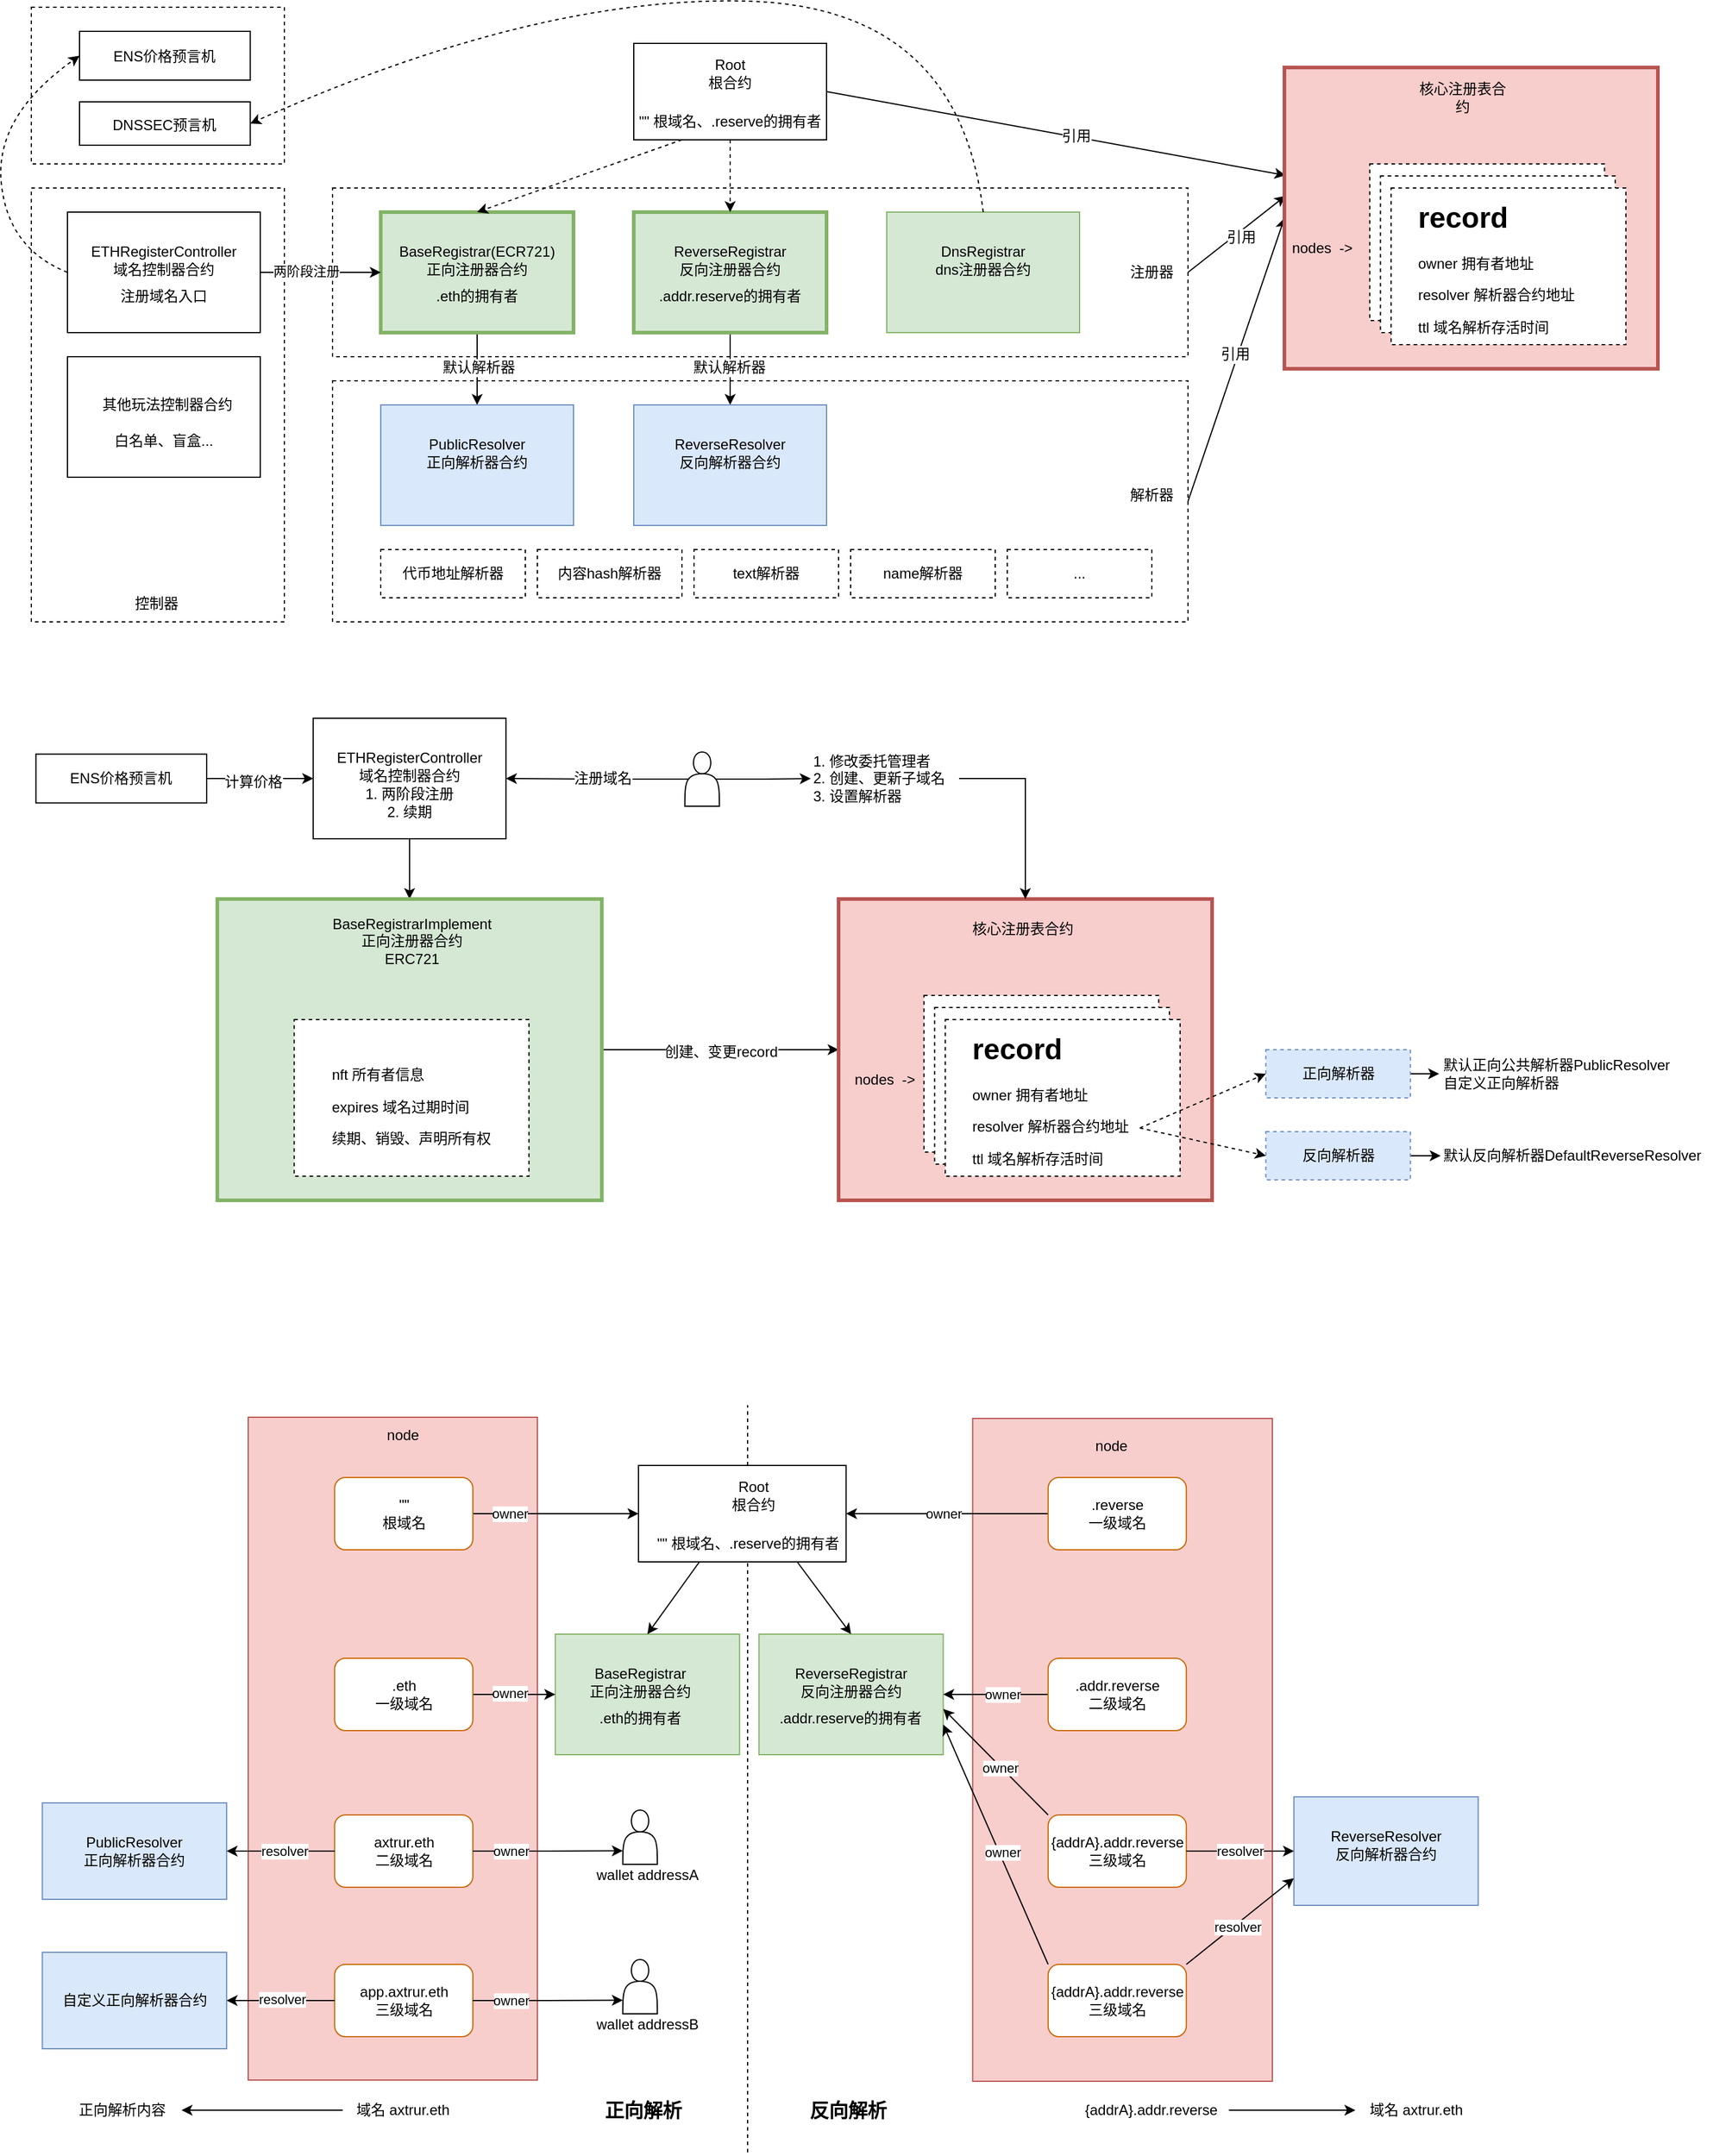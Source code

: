 <mxfile version="20.4.0" type="github">
  <diagram id="1bvWbza1refvOPD_YgpF" name="第 1 页">
    <mxGraphModel dx="2198" dy="882" grid="1" gridSize="10" guides="1" tooltips="1" connect="1" arrows="1" fold="1" page="1" pageScale="1" pageWidth="827" pageHeight="1169" math="0" shadow="0">
      <root>
        <mxCell id="0" />
        <mxCell id="1" parent="0" />
        <mxCell id="_4NOT_RZBkOekzJuwyJN-205" value="" style="rounded=0;whiteSpace=wrap;html=1;strokeWidth=1;fillColor=#f8cecc;strokeColor=#b85450;" vertex="1" parent="1">
          <mxGeometry x="681.27" y="1571" width="248.73" height="550" as="geometry" />
        </mxCell>
        <mxCell id="_4NOT_RZBkOekzJuwyJN-204" value="" style="rounded=0;whiteSpace=wrap;html=1;strokeWidth=1;fillColor=#f8cecc;strokeColor=#b85450;" vertex="1" parent="1">
          <mxGeometry x="80" y="1570" width="240" height="550" as="geometry" />
        </mxCell>
        <mxCell id="_4NOT_RZBkOekzJuwyJN-160" value="" style="endArrow=none;dashed=1;html=1;rounded=0;" edge="1" parent="1">
          <mxGeometry width="50" height="50" relative="1" as="geometry">
            <mxPoint x="494.48" y="2180" as="sourcePoint" />
            <mxPoint x="494.48" y="1560" as="targetPoint" />
          </mxGeometry>
        </mxCell>
        <mxCell id="_4NOT_RZBkOekzJuwyJN-61" value="" style="rounded=0;whiteSpace=wrap;html=1;dashed=1;" vertex="1" parent="1">
          <mxGeometry x="-100" y="550" width="210" height="360" as="geometry" />
        </mxCell>
        <mxCell id="_4NOT_RZBkOekzJuwyJN-59" value="" style="rounded=0;whiteSpace=wrap;html=1;dashed=1;" vertex="1" parent="1">
          <mxGeometry x="150" y="710" width="710" height="200" as="geometry" />
        </mxCell>
        <mxCell id="_4NOT_RZBkOekzJuwyJN-58" value="" style="rounded=0;whiteSpace=wrap;html=1;dashed=1;" vertex="1" parent="1">
          <mxGeometry x="150" y="550" width="710" height="140" as="geometry" />
        </mxCell>
        <mxCell id="_4NOT_RZBkOekzJuwyJN-4" value="代币地址解析器" style="rounded=0;whiteSpace=wrap;html=1;dashed=1;" vertex="1" parent="1">
          <mxGeometry x="190" y="850" width="120" height="40" as="geometry" />
        </mxCell>
        <mxCell id="_4NOT_RZBkOekzJuwyJN-17" value="" style="rounded=0;whiteSpace=wrap;html=1;" vertex="1" parent="1">
          <mxGeometry x="400.01" y="430" width="160" height="80" as="geometry" />
        </mxCell>
        <mxCell id="_4NOT_RZBkOekzJuwyJN-19" value="Root&lt;br&gt;根合约" style="text;html=1;strokeColor=none;fillColor=none;align=center;verticalAlign=middle;whiteSpace=wrap;rounded=0;" vertex="1" parent="1">
          <mxGeometry x="426.26" y="440" width="107.5" height="30" as="geometry" />
        </mxCell>
        <mxCell id="_4NOT_RZBkOekzJuwyJN-66" style="edgeStyle=orthogonalEdgeStyle;rounded=0;orthogonalLoop=1;jettySize=auto;html=1;exitX=0.5;exitY=1;exitDx=0;exitDy=0;entryX=0.5;entryY=0;entryDx=0;entryDy=0;" edge="1" parent="1" source="_4NOT_RZBkOekzJuwyJN-20" target="_4NOT_RZBkOekzJuwyJN-30">
          <mxGeometry relative="1" as="geometry" />
        </mxCell>
        <mxCell id="_4NOT_RZBkOekzJuwyJN-213" value="默认解析器" style="edgeLabel;html=1;align=center;verticalAlign=middle;resizable=0;points=[];fontSize=12;" vertex="1" connectable="0" parent="_4NOT_RZBkOekzJuwyJN-66">
          <mxGeometry x="-0.104" y="1" relative="1" as="geometry">
            <mxPoint y="2" as="offset" />
          </mxGeometry>
        </mxCell>
        <mxCell id="_4NOT_RZBkOekzJuwyJN-20" value="" style="rounded=0;whiteSpace=wrap;html=1;strokeWidth=3;fillColor=#d5e8d4;strokeColor=#82b366;" vertex="1" parent="1">
          <mxGeometry x="190" y="570" width="160" height="100" as="geometry" />
        </mxCell>
        <mxCell id="_4NOT_RZBkOekzJuwyJN-21" value="BaseRegistrar(ECR721)&lt;br&gt;正向注册器合约" style="text;html=1;strokeColor=none;fillColor=none;align=center;verticalAlign=middle;whiteSpace=wrap;rounded=0;" vertex="1" parent="1">
          <mxGeometry x="216.25" y="595" width="107.5" height="30" as="geometry" />
        </mxCell>
        <mxCell id="_4NOT_RZBkOekzJuwyJN-22" value=".eth的拥有者" style="text;html=1;strokeColor=none;fillColor=none;align=center;verticalAlign=middle;whiteSpace=wrap;rounded=0;" vertex="1" parent="1">
          <mxGeometry x="216.25" y="625" width="107.5" height="30" as="geometry" />
        </mxCell>
        <mxCell id="_4NOT_RZBkOekzJuwyJN-67" style="edgeStyle=orthogonalEdgeStyle;rounded=0;orthogonalLoop=1;jettySize=auto;html=1;exitX=0.5;exitY=1;exitDx=0;exitDy=0;" edge="1" parent="1" source="_4NOT_RZBkOekzJuwyJN-23" target="_4NOT_RZBkOekzJuwyJN-33">
          <mxGeometry relative="1" as="geometry" />
        </mxCell>
        <mxCell id="_4NOT_RZBkOekzJuwyJN-214" value="默认解析器" style="edgeLabel;html=1;align=center;verticalAlign=middle;resizable=0;points=[];fontSize=12;" vertex="1" connectable="0" parent="_4NOT_RZBkOekzJuwyJN-67">
          <mxGeometry x="-0.178" y="-1" relative="1" as="geometry">
            <mxPoint y="4" as="offset" />
          </mxGeometry>
        </mxCell>
        <mxCell id="_4NOT_RZBkOekzJuwyJN-23" value="" style="rounded=0;whiteSpace=wrap;html=1;strokeWidth=3;fillColor=#d5e8d4;strokeColor=#82b366;" vertex="1" parent="1">
          <mxGeometry x="400" y="570" width="160" height="100" as="geometry" />
        </mxCell>
        <mxCell id="_4NOT_RZBkOekzJuwyJN-24" value="ReverseRegistrar&lt;br&gt;反向注册器合约" style="text;html=1;strokeColor=none;fillColor=none;align=center;verticalAlign=middle;whiteSpace=wrap;rounded=0;" vertex="1" parent="1">
          <mxGeometry x="426.25" y="595" width="107.5" height="30" as="geometry" />
        </mxCell>
        <mxCell id="_4NOT_RZBkOekzJuwyJN-25" value=".addr.reserve的拥有者" style="text;html=1;strokeColor=none;fillColor=none;align=center;verticalAlign=middle;whiteSpace=wrap;rounded=0;" vertex="1" parent="1">
          <mxGeometry x="413.13" y="625" width="133.75" height="30" as="geometry" />
        </mxCell>
        <mxCell id="_4NOT_RZBkOekzJuwyJN-64" style="edgeStyle=orthogonalEdgeStyle;rounded=0;orthogonalLoop=1;jettySize=auto;html=1;exitX=0.5;exitY=1;exitDx=0;exitDy=0;dashed=1;" edge="1" parent="1" source="_4NOT_RZBkOekzJuwyJN-26" target="_4NOT_RZBkOekzJuwyJN-23">
          <mxGeometry relative="1" as="geometry" />
        </mxCell>
        <mxCell id="_4NOT_RZBkOekzJuwyJN-26" value="&quot;&quot; 根域名、.reserve的拥有者" style="text;html=1;strokeColor=none;fillColor=none;align=center;verticalAlign=middle;whiteSpace=wrap;rounded=0;" vertex="1" parent="1">
          <mxGeometry x="400.01" y="480" width="160" height="30" as="geometry" />
        </mxCell>
        <mxCell id="_4NOT_RZBkOekzJuwyJN-27" value="" style="rounded=0;whiteSpace=wrap;html=1;fillColor=#d5e8d4;strokeColor=#82b366;" vertex="1" parent="1">
          <mxGeometry x="610" y="570" width="160" height="100" as="geometry" />
        </mxCell>
        <mxCell id="_4NOT_RZBkOekzJuwyJN-28" value="DnsRegistrar&lt;br&gt;dns注册器合约" style="text;html=1;strokeColor=none;fillColor=none;align=center;verticalAlign=middle;whiteSpace=wrap;rounded=0;" vertex="1" parent="1">
          <mxGeometry x="636.25" y="595" width="107.5" height="30" as="geometry" />
        </mxCell>
        <mxCell id="_4NOT_RZBkOekzJuwyJN-30" value="" style="rounded=0;whiteSpace=wrap;html=1;fillColor=#dae8fc;strokeColor=#6c8ebf;" vertex="1" parent="1">
          <mxGeometry x="190" y="730" width="160" height="100" as="geometry" />
        </mxCell>
        <mxCell id="_4NOT_RZBkOekzJuwyJN-31" value="PublicResolver&lt;br&gt;正向解析器合约" style="text;html=1;strokeColor=none;fillColor=none;align=center;verticalAlign=middle;whiteSpace=wrap;rounded=0;" vertex="1" parent="1">
          <mxGeometry x="216.25" y="755" width="107.5" height="30" as="geometry" />
        </mxCell>
        <mxCell id="_4NOT_RZBkOekzJuwyJN-33" value="" style="rounded=0;whiteSpace=wrap;html=1;fillColor=#dae8fc;strokeColor=#6c8ebf;" vertex="1" parent="1">
          <mxGeometry x="400" y="730" width="160" height="100" as="geometry" />
        </mxCell>
        <mxCell id="_4NOT_RZBkOekzJuwyJN-34" value="ReverseResolver&lt;br&gt;反向解析器合约" style="text;html=1;strokeColor=none;fillColor=none;align=center;verticalAlign=middle;whiteSpace=wrap;rounded=0;" vertex="1" parent="1">
          <mxGeometry x="426.25" y="755" width="107.5" height="30" as="geometry" />
        </mxCell>
        <mxCell id="_4NOT_RZBkOekzJuwyJN-36" value="内容hash解析器" style="rounded=0;whiteSpace=wrap;html=1;dashed=1;" vertex="1" parent="1">
          <mxGeometry x="320" y="850" width="120" height="40" as="geometry" />
        </mxCell>
        <mxCell id="_4NOT_RZBkOekzJuwyJN-37" value="text解析器" style="rounded=0;whiteSpace=wrap;html=1;dashed=1;" vertex="1" parent="1">
          <mxGeometry x="450" y="850" width="120" height="40" as="geometry" />
        </mxCell>
        <mxCell id="_4NOT_RZBkOekzJuwyJN-38" value="name解析器" style="rounded=0;whiteSpace=wrap;html=1;dashed=1;" vertex="1" parent="1">
          <mxGeometry x="580" y="850" width="120" height="40" as="geometry" />
        </mxCell>
        <mxCell id="_4NOT_RZBkOekzJuwyJN-39" value="..." style="rounded=0;whiteSpace=wrap;html=1;dashed=1;" vertex="1" parent="1">
          <mxGeometry x="710" y="850" width="120" height="40" as="geometry" />
        </mxCell>
        <mxCell id="_4NOT_RZBkOekzJuwyJN-130" style="edgeStyle=orthogonalEdgeStyle;rounded=0;orthogonalLoop=1;jettySize=auto;html=1;exitX=1;exitY=0.5;exitDx=0;exitDy=0;" edge="1" parent="1" source="_4NOT_RZBkOekzJuwyJN-52" target="_4NOT_RZBkOekzJuwyJN-20">
          <mxGeometry relative="1" as="geometry" />
        </mxCell>
        <mxCell id="_4NOT_RZBkOekzJuwyJN-131" value="两阶段注册" style="edgeLabel;html=1;align=center;verticalAlign=middle;resizable=0;points=[];" vertex="1" connectable="0" parent="_4NOT_RZBkOekzJuwyJN-130">
          <mxGeometry x="-0.239" y="1" relative="1" as="geometry">
            <mxPoint as="offset" />
          </mxGeometry>
        </mxCell>
        <mxCell id="_4NOT_RZBkOekzJuwyJN-52" value="" style="rounded=0;whiteSpace=wrap;html=1;" vertex="1" parent="1">
          <mxGeometry x="-70" y="570" width="160" height="100" as="geometry" />
        </mxCell>
        <mxCell id="_4NOT_RZBkOekzJuwyJN-53" value="ETHRegisterController&lt;br&gt;域名控制器合约" style="text;html=1;strokeColor=none;fillColor=none;align=center;verticalAlign=middle;whiteSpace=wrap;rounded=0;" vertex="1" parent="1">
          <mxGeometry x="-43.75" y="595" width="107.5" height="30" as="geometry" />
        </mxCell>
        <mxCell id="_4NOT_RZBkOekzJuwyJN-54" value="注册域名入口" style="text;html=1;strokeColor=none;fillColor=none;align=center;verticalAlign=middle;whiteSpace=wrap;rounded=0;" vertex="1" parent="1">
          <mxGeometry x="-43.75" y="625" width="107.5" height="30" as="geometry" />
        </mxCell>
        <mxCell id="_4NOT_RZBkOekzJuwyJN-55" value="" style="rounded=0;whiteSpace=wrap;html=1;" vertex="1" parent="1">
          <mxGeometry x="-70" y="690" width="160" height="100" as="geometry" />
        </mxCell>
        <mxCell id="_4NOT_RZBkOekzJuwyJN-56" value="其他玩法控制器合约" style="text;html=1;strokeColor=none;fillColor=none;align=center;verticalAlign=middle;whiteSpace=wrap;rounded=0;" vertex="1" parent="1">
          <mxGeometry x="-43.75" y="715" width="113.75" height="30" as="geometry" />
        </mxCell>
        <mxCell id="_4NOT_RZBkOekzJuwyJN-57" value="白名单、盲盒..." style="text;html=1;strokeColor=none;fillColor=none;align=center;verticalAlign=middle;whiteSpace=wrap;rounded=0;" vertex="1" parent="1">
          <mxGeometry x="-43.75" y="745" width="107.5" height="30" as="geometry" />
        </mxCell>
        <mxCell id="_4NOT_RZBkOekzJuwyJN-63" value="" style="endArrow=classic;html=1;rounded=0;exitX=0.25;exitY=1;exitDx=0;exitDy=0;entryX=0.5;entryY=0;entryDx=0;entryDy=0;dashed=1;" edge="1" parent="1" source="_4NOT_RZBkOekzJuwyJN-26" target="_4NOT_RZBkOekzJuwyJN-20">
          <mxGeometry width="50" height="50" relative="1" as="geometry">
            <mxPoint x="170" y="460" as="sourcePoint" />
            <mxPoint x="220" y="410" as="targetPoint" />
          </mxGeometry>
        </mxCell>
        <mxCell id="_4NOT_RZBkOekzJuwyJN-69" value="" style="endArrow=classic;html=1;rounded=0;exitX=1;exitY=0.5;exitDx=0;exitDy=0;entryX=0.003;entryY=0.426;entryDx=0;entryDy=0;entryPerimeter=0;" edge="1" parent="1" source="_4NOT_RZBkOekzJuwyJN-58" target="_4NOT_RZBkOekzJuwyJN-3">
          <mxGeometry width="50" height="50" relative="1" as="geometry">
            <mxPoint x="760" y="470" as="sourcePoint" />
            <mxPoint x="810" y="420" as="targetPoint" />
          </mxGeometry>
        </mxCell>
        <mxCell id="_4NOT_RZBkOekzJuwyJN-211" value="引用" style="edgeLabel;html=1;align=center;verticalAlign=middle;resizable=0;points=[];fontSize=12;" vertex="1" connectable="0" parent="_4NOT_RZBkOekzJuwyJN-69">
          <mxGeometry x="0.034" y="-4" relative="1" as="geometry">
            <mxPoint as="offset" />
          </mxGeometry>
        </mxCell>
        <mxCell id="_4NOT_RZBkOekzJuwyJN-71" value="" style="endArrow=classic;html=1;rounded=0;exitX=1;exitY=0.5;exitDx=0;exitDy=0;entryX=0;entryY=0.5;entryDx=0;entryDy=0;" edge="1" parent="1" source="_4NOT_RZBkOekzJuwyJN-59" target="_4NOT_RZBkOekzJuwyJN-3">
          <mxGeometry width="50" height="50" relative="1" as="geometry">
            <mxPoint x="870" y="630" as="sourcePoint" />
            <mxPoint x="950" y="585" as="targetPoint" />
          </mxGeometry>
        </mxCell>
        <mxCell id="_4NOT_RZBkOekzJuwyJN-212" value="引用" style="edgeLabel;html=1;align=center;verticalAlign=middle;resizable=0;points=[];fontSize=12;" vertex="1" connectable="0" parent="_4NOT_RZBkOekzJuwyJN-71">
          <mxGeometry x="0.031" y="3" relative="1" as="geometry">
            <mxPoint as="offset" />
          </mxGeometry>
        </mxCell>
        <mxCell id="_4NOT_RZBkOekzJuwyJN-72" value="" style="endArrow=classic;html=1;rounded=0;exitX=1;exitY=0.5;exitDx=0;exitDy=0;entryX=0.003;entryY=0.358;entryDx=0;entryDy=0;entryPerimeter=0;" edge="1" parent="1" source="_4NOT_RZBkOekzJuwyJN-17" target="_4NOT_RZBkOekzJuwyJN-3">
          <mxGeometry width="50" height="50" relative="1" as="geometry">
            <mxPoint x="880" y="640" as="sourcePoint" />
            <mxPoint x="960" y="595" as="targetPoint" />
          </mxGeometry>
        </mxCell>
        <mxCell id="_4NOT_RZBkOekzJuwyJN-210" value="引用" style="edgeLabel;html=1;align=center;verticalAlign=middle;resizable=0;points=[];fontSize=12;" vertex="1" connectable="0" parent="_4NOT_RZBkOekzJuwyJN-72">
          <mxGeometry x="0.083" y="1" relative="1" as="geometry">
            <mxPoint as="offset" />
          </mxGeometry>
        </mxCell>
        <mxCell id="_4NOT_RZBkOekzJuwyJN-3" value="" style="rounded=0;whiteSpace=wrap;html=1;strokeWidth=3;fillColor=#f8cecc;strokeColor=#b85450;" vertex="1" parent="1">
          <mxGeometry x="940" y="450" width="310" height="250" as="geometry" />
        </mxCell>
        <mxCell id="_4NOT_RZBkOekzJuwyJN-12" value="" style="rounded=0;whiteSpace=wrap;html=1;dashed=1;" vertex="1" parent="1">
          <mxGeometry x="1010.857" y="530" width="194.857" height="130" as="geometry" />
        </mxCell>
        <mxCell id="_4NOT_RZBkOekzJuwyJN-14" value="" style="rounded=0;whiteSpace=wrap;html=1;dashed=1;" vertex="1" parent="1">
          <mxGeometry x="1019.714" y="540" width="194.857" height="130" as="geometry" />
        </mxCell>
        <mxCell id="_4NOT_RZBkOekzJuwyJN-15" value="" style="rounded=0;whiteSpace=wrap;html=1;dashed=1;" vertex="1" parent="1">
          <mxGeometry x="1028.571" y="550" width="194.857" height="130" as="geometry" />
        </mxCell>
        <mxCell id="_4NOT_RZBkOekzJuwyJN-13" value="&lt;h1&gt;record&lt;/h1&gt;&lt;p&gt;owner 拥有者地址&lt;/p&gt;&lt;p&gt;resolver 解析器合约地址&lt;/p&gt;&lt;p&gt;ttl 域名解析存活时间&lt;/p&gt;" style="text;html=1;strokeColor=none;fillColor=none;spacing=5;spacingTop=-20;whiteSpace=wrap;overflow=hidden;rounded=0;" vertex="1" parent="1">
          <mxGeometry x="1046.286" y="555" width="168.286" height="120" as="geometry" />
        </mxCell>
        <mxCell id="_4NOT_RZBkOekzJuwyJN-16" value="核心注册表合约" style="text;html=1;strokeColor=none;fillColor=none;align=center;verticalAlign=middle;whiteSpace=wrap;rounded=0;" vertex="1" parent="1">
          <mxGeometry x="1046.286" y="460" width="84.143" height="30" as="geometry" />
        </mxCell>
        <mxCell id="_4NOT_RZBkOekzJuwyJN-40" value="" style="rounded=0;whiteSpace=wrap;html=1;dashed=1;" vertex="1" parent="1">
          <mxGeometry x="-100" y="400" width="210" height="130" as="geometry" />
        </mxCell>
        <mxCell id="_4NOT_RZBkOekzJuwyJN-41" value="" style="rounded=0;whiteSpace=wrap;html=1;" vertex="1" parent="1">
          <mxGeometry x="-59.999" y="420" width="141.714" height="40.5" as="geometry" />
        </mxCell>
        <mxCell id="_4NOT_RZBkOekzJuwyJN-42" value="ENS价格预言机" style="text;html=1;strokeColor=none;fillColor=none;align=center;verticalAlign=middle;whiteSpace=wrap;rounded=0;" vertex="1" parent="1">
          <mxGeometry x="-36.749" y="427.2" width="95.214" height="27" as="geometry" />
        </mxCell>
        <mxCell id="_4NOT_RZBkOekzJuwyJN-43" value="" style="rounded=0;whiteSpace=wrap;html=1;" vertex="1" parent="1">
          <mxGeometry x="-59.999" y="478.5" width="141.714" height="36" as="geometry" />
        </mxCell>
        <mxCell id="_4NOT_RZBkOekzJuwyJN-44" value="DNSSEC预言机" style="text;html=1;strokeColor=none;fillColor=none;align=center;verticalAlign=middle;whiteSpace=wrap;rounded=0;" vertex="1" parent="1">
          <mxGeometry x="-36.749" y="484.8" width="95.214" height="27" as="geometry" />
        </mxCell>
        <mxCell id="_4NOT_RZBkOekzJuwyJN-136" value="注册器" style="text;html=1;strokeColor=none;fillColor=none;align=center;verticalAlign=middle;whiteSpace=wrap;rounded=0;strokeWidth=3;" vertex="1" parent="1">
          <mxGeometry x="800" y="605" width="60" height="30" as="geometry" />
        </mxCell>
        <mxCell id="_4NOT_RZBkOekzJuwyJN-137" value="解析器" style="text;html=1;strokeColor=none;fillColor=none;align=center;verticalAlign=middle;whiteSpace=wrap;rounded=0;strokeWidth=3;" vertex="1" parent="1">
          <mxGeometry x="800" y="790" width="60" height="30" as="geometry" />
        </mxCell>
        <mxCell id="_4NOT_RZBkOekzJuwyJN-138" value="控制器" style="text;html=1;strokeColor=none;fillColor=none;align=center;verticalAlign=middle;whiteSpace=wrap;rounded=0;strokeWidth=3;" vertex="1" parent="1">
          <mxGeometry x="-26.25" y="880" width="60" height="30" as="geometry" />
        </mxCell>
        <mxCell id="_4NOT_RZBkOekzJuwyJN-151" value="域名 axtrur.eth" style="text;html=1;align=center;verticalAlign=middle;resizable=0;points=[];autosize=1;strokeColor=none;fillColor=none;" vertex="1" parent="1">
          <mxGeometry x="158.43" y="2130" width="100" height="30" as="geometry" />
        </mxCell>
        <mxCell id="_4NOT_RZBkOekzJuwyJN-152" value="正向解析内容" style="text;html=1;align=center;verticalAlign=middle;resizable=0;points=[];autosize=1;strokeColor=none;fillColor=none;" vertex="1" parent="1">
          <mxGeometry x="-75.32" y="2130" width="100" height="30" as="geometry" />
        </mxCell>
        <mxCell id="_4NOT_RZBkOekzJuwyJN-153" value="" style="endArrow=classic;html=1;rounded=0;" edge="1" parent="1" source="_4NOT_RZBkOekzJuwyJN-151" target="_4NOT_RZBkOekzJuwyJN-152">
          <mxGeometry width="50" height="50" relative="1" as="geometry">
            <mxPoint x="104.68" y="2140" as="sourcePoint" />
            <mxPoint x="154.68" y="2090" as="targetPoint" />
          </mxGeometry>
        </mxCell>
        <mxCell id="_4NOT_RZBkOekzJuwyJN-154" value="{addrA}.addr.reverse" style="text;html=1;align=center;verticalAlign=middle;resizable=0;points=[];autosize=1;strokeColor=none;fillColor=none;" vertex="1" parent="1">
          <mxGeometry x="763.91" y="2130" width="130" height="30" as="geometry" />
        </mxCell>
        <mxCell id="_4NOT_RZBkOekzJuwyJN-156" value="域名 axtrur.eth" style="text;html=1;align=center;verticalAlign=middle;resizable=0;points=[];autosize=1;strokeColor=none;fillColor=none;" vertex="1" parent="1">
          <mxGeometry x="998.91" y="2130" width="100" height="30" as="geometry" />
        </mxCell>
        <mxCell id="_4NOT_RZBkOekzJuwyJN-157" value="" style="endArrow=classic;html=1;rounded=0;" edge="1" parent="1" source="_4NOT_RZBkOekzJuwyJN-154" target="_4NOT_RZBkOekzJuwyJN-156">
          <mxGeometry width="50" height="50" relative="1" as="geometry">
            <mxPoint x="573.91" y="2210" as="sourcePoint" />
            <mxPoint x="623.91" y="2160" as="targetPoint" />
          </mxGeometry>
        </mxCell>
        <mxCell id="_4NOT_RZBkOekzJuwyJN-73" value="" style="rounded=0;whiteSpace=wrap;html=1;" vertex="1" parent="1">
          <mxGeometry x="403.91" y="1610" width="172.31" height="80" as="geometry" />
        </mxCell>
        <mxCell id="_4NOT_RZBkOekzJuwyJN-74" value="Root&lt;br&gt;根合约" style="text;html=1;strokeColor=none;fillColor=none;align=center;verticalAlign=middle;whiteSpace=wrap;rounded=0;" vertex="1" parent="1">
          <mxGeometry x="448.361" y="1620" width="102.765" height="30" as="geometry" />
        </mxCell>
        <mxCell id="_4NOT_RZBkOekzJuwyJN-75" value="" style="rounded=0;whiteSpace=wrap;html=1;fontStyle=0;fillColor=#d5e8d4;strokeColor=#82b366;" vertex="1" parent="1">
          <mxGeometry x="334.854" y="1750" width="152.952" height="100" as="geometry" />
        </mxCell>
        <mxCell id="_4NOT_RZBkOekzJuwyJN-76" value="BaseRegistrar&lt;br&gt;正向注册器合约" style="text;html=1;strokeColor=none;fillColor=none;align=center;verticalAlign=middle;whiteSpace=wrap;rounded=0;" vertex="1" parent="1">
          <mxGeometry x="353.848" y="1775" width="102.765" height="30" as="geometry" />
        </mxCell>
        <mxCell id="_4NOT_RZBkOekzJuwyJN-77" value=".eth的拥有者" style="text;html=1;strokeColor=none;fillColor=none;align=center;verticalAlign=middle;whiteSpace=wrap;rounded=0;" vertex="1" parent="1">
          <mxGeometry x="353.848" y="1805" width="102.765" height="30" as="geometry" />
        </mxCell>
        <mxCell id="_4NOT_RZBkOekzJuwyJN-78" value="" style="rounded=0;whiteSpace=wrap;html=1;fillColor=#d5e8d4;strokeColor=#82b366;" vertex="1" parent="1">
          <mxGeometry x="503.912" y="1750" width="152.952" height="100" as="geometry" />
        </mxCell>
        <mxCell id="_4NOT_RZBkOekzJuwyJN-79" value="ReverseRegistrar&lt;br&gt;反向注册器合约" style="text;html=1;strokeColor=none;fillColor=none;align=center;verticalAlign=middle;whiteSpace=wrap;rounded=0;" vertex="1" parent="1">
          <mxGeometry x="529.005" y="1775" width="102.765" height="30" as="geometry" />
        </mxCell>
        <mxCell id="_4NOT_RZBkOekzJuwyJN-80" value=".addr.reserve的拥有者" style="text;html=1;strokeColor=none;fillColor=none;align=center;verticalAlign=middle;whiteSpace=wrap;rounded=0;" vertex="1" parent="1">
          <mxGeometry x="516.463" y="1805" width="127.858" height="30" as="geometry" />
        </mxCell>
        <mxCell id="_4NOT_RZBkOekzJuwyJN-82" value="&quot;&quot; 根域名、.reserve的拥有者" style="text;html=1;strokeColor=none;fillColor=none;align=center;verticalAlign=middle;whiteSpace=wrap;rounded=0;" vertex="1" parent="1">
          <mxGeometry x="413.91" y="1660" width="162.31" height="30" as="geometry" />
        </mxCell>
        <mxCell id="_4NOT_RZBkOekzJuwyJN-83" value="" style="endArrow=classic;html=1;rounded=0;exitX=0.25;exitY=1;exitDx=0;exitDy=0;entryX=0.5;entryY=0;entryDx=0;entryDy=0;" edge="1" parent="1" source="_4NOT_RZBkOekzJuwyJN-82" target="_4NOT_RZBkOekzJuwyJN-75">
          <mxGeometry width="50" height="50" relative="1" as="geometry">
            <mxPoint x="238.644" y="1640" as="sourcePoint" />
            <mxPoint x="286.442" y="1590" as="targetPoint" />
          </mxGeometry>
        </mxCell>
        <mxCell id="_4NOT_RZBkOekzJuwyJN-84" value="" style="endArrow=classic;html=1;rounded=0;exitX=0.75;exitY=1;exitDx=0;exitDy=0;entryX=0.5;entryY=0;entryDx=0;entryDy=0;" edge="1" parent="1" source="_4NOT_RZBkOekzJuwyJN-82" target="_4NOT_RZBkOekzJuwyJN-78">
          <mxGeometry width="50" height="50" relative="1" as="geometry">
            <mxPoint x="506.32" y="1700" as="sourcePoint" />
            <mxPoint x="343.799" y="1760" as="targetPoint" />
          </mxGeometry>
        </mxCell>
        <mxCell id="_4NOT_RZBkOekzJuwyJN-87" value="owner" style="edgeStyle=orthogonalEdgeStyle;rounded=0;orthogonalLoop=1;jettySize=auto;html=1;exitX=1;exitY=0.5;exitDx=0;exitDy=0;" edge="1" parent="1" source="_4NOT_RZBkOekzJuwyJN-85" target="_4NOT_RZBkOekzJuwyJN-73">
          <mxGeometry x="-0.556" relative="1" as="geometry">
            <mxPoint as="offset" />
          </mxGeometry>
        </mxCell>
        <mxCell id="_4NOT_RZBkOekzJuwyJN-85" value="&quot;&quot;&lt;br&gt;根域名" style="rounded=1;whiteSpace=wrap;html=1;strokeColor=#CC6600;" vertex="1" parent="1">
          <mxGeometry x="151.722" y="1620" width="114.714" height="60" as="geometry" />
        </mxCell>
        <mxCell id="_4NOT_RZBkOekzJuwyJN-88" style="edgeStyle=orthogonalEdgeStyle;rounded=0;orthogonalLoop=1;jettySize=auto;html=1;exitX=1;exitY=0.5;exitDx=0;exitDy=0;" edge="1" parent="1" source="_4NOT_RZBkOekzJuwyJN-86" target="_4NOT_RZBkOekzJuwyJN-75">
          <mxGeometry relative="1" as="geometry" />
        </mxCell>
        <mxCell id="_4NOT_RZBkOekzJuwyJN-89" value="owner" style="edgeLabel;html=1;align=center;verticalAlign=middle;resizable=0;points=[];" vertex="1" connectable="0" parent="_4NOT_RZBkOekzJuwyJN-88">
          <mxGeometry x="-0.134" relative="1" as="geometry">
            <mxPoint x="1" y="-1" as="offset" />
          </mxGeometry>
        </mxCell>
        <mxCell id="_4NOT_RZBkOekzJuwyJN-86" value=".eth&lt;br&gt;一级域名" style="rounded=1;whiteSpace=wrap;html=1;strokeColor=#CC6600;" vertex="1" parent="1">
          <mxGeometry x="151.722" y="1770" width="114.714" height="60" as="geometry" />
        </mxCell>
        <mxCell id="_4NOT_RZBkOekzJuwyJN-90" value="axtrur.eth&lt;br&gt;二级域名" style="rounded=1;whiteSpace=wrap;html=1;strokeColor=#CC6600;" vertex="1" parent="1">
          <mxGeometry x="151.722" y="1900" width="114.714" height="60" as="geometry" />
        </mxCell>
        <mxCell id="_4NOT_RZBkOekzJuwyJN-93" value="" style="shape=actor;whiteSpace=wrap;html=1;" vertex="1" parent="1">
          <mxGeometry x="390.889" y="1896" width="28.678" height="45" as="geometry" />
        </mxCell>
        <mxCell id="_4NOT_RZBkOekzJuwyJN-95" style="edgeStyle=orthogonalEdgeStyle;rounded=0;orthogonalLoop=1;jettySize=auto;html=1;exitX=1;exitY=0.5;exitDx=0;exitDy=0;entryX=0;entryY=0.75;entryDx=0;entryDy=0;" edge="1" parent="1" source="_4NOT_RZBkOekzJuwyJN-90" target="_4NOT_RZBkOekzJuwyJN-93">
          <mxGeometry relative="1" as="geometry" />
        </mxCell>
        <mxCell id="_4NOT_RZBkOekzJuwyJN-96" value="owner" style="edgeLabel;html=1;align=center;verticalAlign=middle;resizable=0;points=[];" vertex="1" connectable="0" parent="_4NOT_RZBkOekzJuwyJN-95">
          <mxGeometry x="-0.221" y="3" relative="1" as="geometry">
            <mxPoint x="-17" y="3" as="offset" />
          </mxGeometry>
        </mxCell>
        <mxCell id="_4NOT_RZBkOekzJuwyJN-94" value="wallet addressA" style="text;html=1;strokeColor=none;fillColor=none;align=center;verticalAlign=middle;whiteSpace=wrap;rounded=0;" vertex="1" parent="1">
          <mxGeometry x="351.58" y="1935" width="119.494" height="30" as="geometry" />
        </mxCell>
        <mxCell id="_4NOT_RZBkOekzJuwyJN-99" value="app.axtrur.eth&lt;br&gt;三级域名" style="rounded=1;whiteSpace=wrap;html=1;strokeColor=#CC6600;" vertex="1" parent="1">
          <mxGeometry x="151.722" y="2024" width="114.714" height="60" as="geometry" />
        </mxCell>
        <mxCell id="_4NOT_RZBkOekzJuwyJN-100" value="" style="shape=actor;whiteSpace=wrap;html=1;" vertex="1" parent="1">
          <mxGeometry x="390.889" y="2020" width="28.678" height="45" as="geometry" />
        </mxCell>
        <mxCell id="_4NOT_RZBkOekzJuwyJN-97" style="edgeStyle=orthogonalEdgeStyle;rounded=0;orthogonalLoop=1;jettySize=auto;html=1;exitX=1;exitY=0.5;exitDx=0;exitDy=0;entryX=0;entryY=0.75;entryDx=0;entryDy=0;" edge="1" parent="1" source="_4NOT_RZBkOekzJuwyJN-99" target="_4NOT_RZBkOekzJuwyJN-100">
          <mxGeometry relative="1" as="geometry" />
        </mxCell>
        <mxCell id="_4NOT_RZBkOekzJuwyJN-98" value="owner" style="edgeLabel;html=1;align=center;verticalAlign=middle;resizable=0;points=[];" vertex="1" connectable="0" parent="_4NOT_RZBkOekzJuwyJN-97">
          <mxGeometry x="-0.221" y="3" relative="1" as="geometry">
            <mxPoint x="-17" y="3" as="offset" />
          </mxGeometry>
        </mxCell>
        <mxCell id="_4NOT_RZBkOekzJuwyJN-101" value="wallet addressB" style="text;html=1;strokeColor=none;fillColor=none;align=center;verticalAlign=middle;whiteSpace=wrap;rounded=0;" vertex="1" parent="1">
          <mxGeometry x="351.58" y="2059" width="119.494" height="30" as="geometry" />
        </mxCell>
        <mxCell id="_4NOT_RZBkOekzJuwyJN-102" value="{addrA}.addr.reverse&lt;br&gt;三级域名" style="rounded=1;whiteSpace=wrap;html=1;strokeColor=#CC6600;" vertex="1" parent="1">
          <mxGeometry x="743.908" y="1900" width="114.714" height="60" as="geometry" />
        </mxCell>
        <mxCell id="_4NOT_RZBkOekzJuwyJN-104" value="" style="rounded=0;whiteSpace=wrap;html=1;fillColor=#dae8fc;strokeColor=#6c8ebf;" vertex="1" parent="1">
          <mxGeometry x="-90.85" y="1890" width="152.952" height="80" as="geometry" />
        </mxCell>
        <mxCell id="_4NOT_RZBkOekzJuwyJN-108" style="edgeStyle=orthogonalEdgeStyle;rounded=0;orthogonalLoop=1;jettySize=auto;html=1;exitX=0;exitY=0.5;exitDx=0;exitDy=0;entryX=1;entryY=0.5;entryDx=0;entryDy=0;" edge="1" parent="1" source="_4NOT_RZBkOekzJuwyJN-90" target="_4NOT_RZBkOekzJuwyJN-104">
          <mxGeometry relative="1" as="geometry" />
        </mxCell>
        <mxCell id="_4NOT_RZBkOekzJuwyJN-109" value="resolver" style="edgeLabel;html=1;align=center;verticalAlign=middle;resizable=0;points=[];" vertex="1" connectable="0" parent="_4NOT_RZBkOekzJuwyJN-108">
          <mxGeometry x="-0.061" relative="1" as="geometry">
            <mxPoint as="offset" />
          </mxGeometry>
        </mxCell>
        <mxCell id="_4NOT_RZBkOekzJuwyJN-105" value="PublicResolver&lt;br&gt;正向解析器合约" style="text;html=1;strokeColor=none;fillColor=none;align=center;verticalAlign=middle;whiteSpace=wrap;rounded=0;" vertex="1" parent="1">
          <mxGeometry x="-65.756" y="1915" width="102.765" height="30" as="geometry" />
        </mxCell>
        <mxCell id="_4NOT_RZBkOekzJuwyJN-106" value="" style="rounded=0;whiteSpace=wrap;html=1;fillColor=#dae8fc;strokeColor=#6c8ebf;" vertex="1" parent="1">
          <mxGeometry x="-90.85" y="2014" width="152.952" height="80" as="geometry" />
        </mxCell>
        <mxCell id="_4NOT_RZBkOekzJuwyJN-110" style="edgeStyle=orthogonalEdgeStyle;rounded=0;orthogonalLoop=1;jettySize=auto;html=1;exitX=0;exitY=0.5;exitDx=0;exitDy=0;" edge="1" parent="1" source="_4NOT_RZBkOekzJuwyJN-99" target="_4NOT_RZBkOekzJuwyJN-106">
          <mxGeometry relative="1" as="geometry" />
        </mxCell>
        <mxCell id="_4NOT_RZBkOekzJuwyJN-111" value="resolver" style="edgeLabel;html=1;align=center;verticalAlign=middle;resizable=0;points=[];" vertex="1" connectable="0" parent="_4NOT_RZBkOekzJuwyJN-110">
          <mxGeometry x="0.109" relative="1" as="geometry">
            <mxPoint x="6" y="-1" as="offset" />
          </mxGeometry>
        </mxCell>
        <mxCell id="_4NOT_RZBkOekzJuwyJN-107" value="自定义正向解析器合约" style="text;html=1;strokeColor=none;fillColor=none;align=center;verticalAlign=middle;whiteSpace=wrap;rounded=0;" vertex="1" parent="1">
          <mxGeometry x="-75.316" y="2039" width="121.884" height="30" as="geometry" />
        </mxCell>
        <mxCell id="_4NOT_RZBkOekzJuwyJN-125" style="edgeStyle=orthogonalEdgeStyle;rounded=0;orthogonalLoop=1;jettySize=auto;html=1;exitX=0;exitY=0.5;exitDx=0;exitDy=0;entryX=1;entryY=0.5;entryDx=0;entryDy=0;" edge="1" parent="1" source="_4NOT_RZBkOekzJuwyJN-117" target="_4NOT_RZBkOekzJuwyJN-73">
          <mxGeometry relative="1" as="geometry" />
        </mxCell>
        <mxCell id="_4NOT_RZBkOekzJuwyJN-126" value="owner" style="edgeLabel;html=1;align=center;verticalAlign=middle;resizable=0;points=[];" vertex="1" connectable="0" parent="_4NOT_RZBkOekzJuwyJN-125">
          <mxGeometry x="0.089" y="-3" relative="1" as="geometry">
            <mxPoint x="4" y="3" as="offset" />
          </mxGeometry>
        </mxCell>
        <mxCell id="_4NOT_RZBkOekzJuwyJN-117" value=".reverse&lt;br&gt;一级域名" style="rounded=1;whiteSpace=wrap;html=1;strokeColor=#CC6600;" vertex="1" parent="1">
          <mxGeometry x="743.908" y="1620" width="114.714" height="60" as="geometry" />
        </mxCell>
        <mxCell id="_4NOT_RZBkOekzJuwyJN-120" style="edgeStyle=orthogonalEdgeStyle;rounded=0;orthogonalLoop=1;jettySize=auto;html=1;exitX=0;exitY=0.5;exitDx=0;exitDy=0;entryX=1;entryY=0.5;entryDx=0;entryDy=0;" edge="1" parent="1" source="_4NOT_RZBkOekzJuwyJN-118" target="_4NOT_RZBkOekzJuwyJN-78">
          <mxGeometry relative="1" as="geometry" />
        </mxCell>
        <mxCell id="_4NOT_RZBkOekzJuwyJN-127" value="owner" style="edgeLabel;html=1;align=center;verticalAlign=middle;resizable=0;points=[];" vertex="1" connectable="0" parent="_4NOT_RZBkOekzJuwyJN-120">
          <mxGeometry x="0.099" y="-1" relative="1" as="geometry">
            <mxPoint x="10" y="1" as="offset" />
          </mxGeometry>
        </mxCell>
        <mxCell id="_4NOT_RZBkOekzJuwyJN-118" value=".addr.reverse&lt;br&gt;二级域名" style="rounded=1;whiteSpace=wrap;html=1;strokeColor=#CC6600;" vertex="1" parent="1">
          <mxGeometry x="743.908" y="1770" width="114.714" height="60" as="geometry" />
        </mxCell>
        <mxCell id="_4NOT_RZBkOekzJuwyJN-119" value="{addrA}.addr.reverse&lt;br&gt;三级域名" style="rounded=1;whiteSpace=wrap;html=1;strokeColor=#CC6600;" vertex="1" parent="1">
          <mxGeometry x="743.908" y="2024" width="114.714" height="60" as="geometry" />
        </mxCell>
        <mxCell id="_4NOT_RZBkOekzJuwyJN-123" value="" style="endArrow=classic;html=1;rounded=0;exitX=0;exitY=0;exitDx=0;exitDy=0;entryX=1;entryY=0.62;entryDx=0;entryDy=0;entryPerimeter=0;" edge="1" parent="1" source="_4NOT_RZBkOekzJuwyJN-102" target="_4NOT_RZBkOekzJuwyJN-78">
          <mxGeometry width="50" height="50" relative="1" as="geometry">
            <mxPoint x="547.54" y="1700.0" as="sourcePoint" />
            <mxPoint x="604.897" y="1760.0" as="targetPoint" />
          </mxGeometry>
        </mxCell>
        <mxCell id="_4NOT_RZBkOekzJuwyJN-128" value="owner" style="edgeLabel;html=1;align=center;verticalAlign=middle;resizable=0;points=[];" vertex="1" connectable="0" parent="_4NOT_RZBkOekzJuwyJN-123">
          <mxGeometry x="-0.176" y="1" relative="1" as="geometry">
            <mxPoint x="-4" y="-4" as="offset" />
          </mxGeometry>
        </mxCell>
        <mxCell id="_4NOT_RZBkOekzJuwyJN-124" value="" style="endArrow=classic;html=1;rounded=0;exitX=0;exitY=0;exitDx=0;exitDy=0;entryX=1;entryY=0.75;entryDx=0;entryDy=0;" edge="1" parent="1" source="_4NOT_RZBkOekzJuwyJN-119" target="_4NOT_RZBkOekzJuwyJN-78">
          <mxGeometry width="50" height="50" relative="1" as="geometry">
            <mxPoint x="776.968" y="1995" as="sourcePoint" />
            <mxPoint x="671.814" y="1865.0" as="targetPoint" />
          </mxGeometry>
        </mxCell>
        <mxCell id="_4NOT_RZBkOekzJuwyJN-129" value="owner" style="edgeLabel;html=1;align=center;verticalAlign=middle;resizable=0;points=[];" vertex="1" connectable="0" parent="_4NOT_RZBkOekzJuwyJN-124">
          <mxGeometry x="-0.076" y="-2" relative="1" as="geometry">
            <mxPoint as="offset" />
          </mxGeometry>
        </mxCell>
        <mxCell id="_4NOT_RZBkOekzJuwyJN-139" value="" style="rounded=0;whiteSpace=wrap;html=1;fillColor=#dae8fc;strokeColor=#6c8ebf;" vertex="1" parent="1">
          <mxGeometry x="947.898" y="1885" width="152.952" height="90" as="geometry" />
        </mxCell>
        <mxCell id="_4NOT_RZBkOekzJuwyJN-140" value="ReverseResolver&lt;br&gt;反向解析器合约" style="text;html=1;strokeColor=none;fillColor=none;align=center;verticalAlign=middle;whiteSpace=wrap;rounded=0;" vertex="1" parent="1">
          <mxGeometry x="972.992" y="1910" width="102.765" height="30" as="geometry" />
        </mxCell>
        <mxCell id="_4NOT_RZBkOekzJuwyJN-141" value="resolver" style="edgeStyle=orthogonalEdgeStyle;rounded=0;orthogonalLoop=1;jettySize=auto;html=1;exitX=1;exitY=0.5;exitDx=0;exitDy=0;" edge="1" parent="1" source="_4NOT_RZBkOekzJuwyJN-102" target="_4NOT_RZBkOekzJuwyJN-139">
          <mxGeometry relative="1" as="geometry" />
        </mxCell>
        <mxCell id="_4NOT_RZBkOekzJuwyJN-142" value="" style="endArrow=classic;html=1;rounded=0;exitX=1;exitY=0;exitDx=0;exitDy=0;entryX=0;entryY=0.75;entryDx=0;entryDy=0;" edge="1" parent="1" source="_4NOT_RZBkOekzJuwyJN-119" target="_4NOT_RZBkOekzJuwyJN-139">
          <mxGeometry width="50" height="50" relative="1" as="geometry">
            <mxPoint x="753.468" y="2034" as="sourcePoint" />
            <mxPoint x="648.313" y="1835" as="targetPoint" />
          </mxGeometry>
        </mxCell>
        <mxCell id="_4NOT_RZBkOekzJuwyJN-143" value="resolver" style="edgeLabel;html=1;align=center;verticalAlign=middle;resizable=0;points=[];" vertex="1" connectable="0" parent="_4NOT_RZBkOekzJuwyJN-142">
          <mxGeometry x="-0.076" y="-2" relative="1" as="geometry">
            <mxPoint as="offset" />
          </mxGeometry>
        </mxCell>
        <mxCell id="_4NOT_RZBkOekzJuwyJN-161" value="&lt;font style=&quot;font-size: 16px;&quot;&gt;&lt;b&gt;正向解析&lt;/b&gt;&lt;/font&gt;" style="text;html=1;strokeColor=none;fillColor=none;align=center;verticalAlign=middle;whiteSpace=wrap;rounded=0;strokeWidth=3;" vertex="1" parent="1">
          <mxGeometry x="357.91" y="2130" width="100" height="30" as="geometry" />
        </mxCell>
        <mxCell id="_4NOT_RZBkOekzJuwyJN-162" value="&lt;font style=&quot;font-size: 16px;&quot;&gt;&lt;b&gt;反向解析&lt;/b&gt;&lt;/font&gt;" style="text;html=1;strokeColor=none;fillColor=none;align=center;verticalAlign=middle;whiteSpace=wrap;rounded=0;strokeWidth=3;" vertex="1" parent="1">
          <mxGeometry x="527.67" y="2130" width="100" height="30" as="geometry" />
        </mxCell>
        <mxCell id="_4NOT_RZBkOekzJuwyJN-198" style="edgeStyle=orthogonalEdgeStyle;rounded=0;orthogonalLoop=1;jettySize=auto;html=1;exitX=0.5;exitY=1;exitDx=0;exitDy=0;entryX=0.5;entryY=0;entryDx=0;entryDy=0;fontSize=12;" edge="1" parent="1" source="_4NOT_RZBkOekzJuwyJN-164" target="_4NOT_RZBkOekzJuwyJN-167">
          <mxGeometry relative="1" as="geometry" />
        </mxCell>
        <mxCell id="_4NOT_RZBkOekzJuwyJN-164" value="" style="rounded=0;whiteSpace=wrap;html=1;" vertex="1" parent="1">
          <mxGeometry x="133.92" y="990" width="160" height="100" as="geometry" />
        </mxCell>
        <mxCell id="_4NOT_RZBkOekzJuwyJN-165" value="ETHRegisterController&lt;br&gt;域名控制器合约" style="text;html=1;strokeColor=none;fillColor=none;align=center;verticalAlign=middle;whiteSpace=wrap;rounded=0;" vertex="1" parent="1">
          <mxGeometry x="160.17" y="1015" width="107.5" height="30" as="geometry" />
        </mxCell>
        <mxCell id="_4NOT_RZBkOekzJuwyJN-166" value="1. 两阶段注册&lt;br&gt;2. 续期" style="text;html=1;strokeColor=none;fillColor=none;align=center;verticalAlign=middle;whiteSpace=wrap;rounded=0;" vertex="1" parent="1">
          <mxGeometry x="160.17" y="1045" width="107.5" height="30" as="geometry" />
        </mxCell>
        <mxCell id="_4NOT_RZBkOekzJuwyJN-178" value="&lt;font style=&quot;font-size: 12px;&quot;&gt;创建、变更record&lt;/font&gt;" style="edgeStyle=orthogonalEdgeStyle;rounded=0;orthogonalLoop=1;jettySize=auto;html=1;exitX=1;exitY=0.5;exitDx=0;exitDy=0;fontSize=16;" edge="1" parent="1" source="_4NOT_RZBkOekzJuwyJN-167" target="_4NOT_RZBkOekzJuwyJN-170">
          <mxGeometry relative="1" as="geometry" />
        </mxCell>
        <mxCell id="_4NOT_RZBkOekzJuwyJN-167" value="" style="rounded=0;whiteSpace=wrap;html=1;strokeWidth=3;fillColor=#d5e8d4;strokeColor=#82b366;" vertex="1" parent="1">
          <mxGeometry x="54.36" y="1140" width="319.11" height="250" as="geometry" />
        </mxCell>
        <mxCell id="_4NOT_RZBkOekzJuwyJN-168" value="BaseRegistrarImplement&lt;br&gt;正向注册器合约&lt;br&gt;ERC721" style="text;html=1;strokeColor=none;fillColor=none;align=center;verticalAlign=middle;whiteSpace=wrap;rounded=0;" vertex="1" parent="1">
          <mxGeometry x="161.86" y="1160" width="107.5" height="30" as="geometry" />
        </mxCell>
        <mxCell id="_4NOT_RZBkOekzJuwyJN-170" value="" style="rounded=0;whiteSpace=wrap;html=1;strokeWidth=3;fillColor=#f8cecc;strokeColor=#b85450;" vertex="1" parent="1">
          <mxGeometry x="570" y="1140" width="310" height="250" as="geometry" />
        </mxCell>
        <mxCell id="_4NOT_RZBkOekzJuwyJN-171" value="" style="rounded=0;whiteSpace=wrap;html=1;dashed=1;" vertex="1" parent="1">
          <mxGeometry x="640.857" y="1220" width="194.857" height="130" as="geometry" />
        </mxCell>
        <mxCell id="_4NOT_RZBkOekzJuwyJN-172" value="" style="rounded=0;whiteSpace=wrap;html=1;dashed=1;" vertex="1" parent="1">
          <mxGeometry x="649.714" y="1230" width="194.857" height="130" as="geometry" />
        </mxCell>
        <mxCell id="_4NOT_RZBkOekzJuwyJN-173" value="" style="rounded=0;whiteSpace=wrap;html=1;dashed=1;" vertex="1" parent="1">
          <mxGeometry x="658.571" y="1240" width="194.857" height="130" as="geometry" />
        </mxCell>
        <mxCell id="_4NOT_RZBkOekzJuwyJN-174" value="&lt;h1&gt;record&lt;/h1&gt;&lt;p&gt;owner 拥有者地址&lt;/p&gt;&lt;p&gt;resolver 解析器合约地址&lt;/p&gt;&lt;p&gt;ttl 域名解析存活时间&lt;/p&gt;" style="text;html=1;strokeColor=none;fillColor=none;spacing=5;spacingTop=-20;whiteSpace=wrap;overflow=hidden;rounded=0;" vertex="1" parent="1">
          <mxGeometry x="676.286" y="1245" width="168.286" height="120" as="geometry" />
        </mxCell>
        <mxCell id="_4NOT_RZBkOekzJuwyJN-175" value="核心注册表合约" style="text;html=1;strokeColor=none;fillColor=none;align=center;verticalAlign=middle;whiteSpace=wrap;rounded=0;" vertex="1" parent="1">
          <mxGeometry x="676.29" y="1150" width="93.71" height="30" as="geometry" />
        </mxCell>
        <mxCell id="_4NOT_RZBkOekzJuwyJN-176" value="&lt;p style=&quot;text-align: left;&quot;&gt;&lt;br class=&quot;Apple-interchange-newline&quot;&gt;nft 所有者信息&lt;/p&gt;&lt;p style=&quot;text-align: left;&quot;&gt;&lt;span style=&quot;background-color: initial;&quot;&gt;expires 域名过期时间&lt;/span&gt;&lt;br&gt;&lt;/p&gt;&lt;p style=&quot;text-align: left;&quot;&gt;续期、销毁、声明所有权&lt;/p&gt;" style="rounded=0;whiteSpace=wrap;html=1;dashed=1;" vertex="1" parent="1">
          <mxGeometry x="118.181" y="1240" width="194.857" height="130" as="geometry" />
        </mxCell>
        <mxCell id="_4NOT_RZBkOekzJuwyJN-181" style="edgeStyle=orthogonalEdgeStyle;rounded=0;orthogonalLoop=1;jettySize=auto;html=1;exitX=1;exitY=0.5;exitDx=0;exitDy=0;fontSize=16;" edge="1" parent="1" source="_4NOT_RZBkOekzJuwyJN-179" target="_4NOT_RZBkOekzJuwyJN-164">
          <mxGeometry relative="1" as="geometry" />
        </mxCell>
        <mxCell id="_4NOT_RZBkOekzJuwyJN-182" value="&lt;font style=&quot;font-size: 12px;&quot;&gt;计算价格&lt;/font&gt;" style="edgeLabel;html=1;align=center;verticalAlign=middle;resizable=0;points=[];fontSize=16;" vertex="1" connectable="0" parent="_4NOT_RZBkOekzJuwyJN-181">
          <mxGeometry x="-0.13" y="-1" relative="1" as="geometry">
            <mxPoint as="offset" />
          </mxGeometry>
        </mxCell>
        <mxCell id="_4NOT_RZBkOekzJuwyJN-179" value="" style="rounded=0;whiteSpace=wrap;html=1;" vertex="1" parent="1">
          <mxGeometry x="-96.179" y="1019.75" width="141.714" height="40.5" as="geometry" />
        </mxCell>
        <mxCell id="_4NOT_RZBkOekzJuwyJN-180" value="ENS价格预言机" style="text;html=1;strokeColor=none;fillColor=none;align=center;verticalAlign=middle;whiteSpace=wrap;rounded=0;" vertex="1" parent="1">
          <mxGeometry x="-72.929" y="1026.95" width="95.214" height="27" as="geometry" />
        </mxCell>
        <mxCell id="_4NOT_RZBkOekzJuwyJN-184" style="edgeStyle=orthogonalEdgeStyle;rounded=0;orthogonalLoop=1;jettySize=auto;html=1;exitX=0.1;exitY=0.5;exitDx=0;exitDy=0;exitPerimeter=0;entryX=1;entryY=0.5;entryDx=0;entryDy=0;fontSize=12;" edge="1" parent="1" source="_4NOT_RZBkOekzJuwyJN-183" target="_4NOT_RZBkOekzJuwyJN-164">
          <mxGeometry relative="1" as="geometry" />
        </mxCell>
        <mxCell id="_4NOT_RZBkOekzJuwyJN-185" value="注册域名" style="edgeLabel;html=1;align=center;verticalAlign=middle;resizable=0;points=[];fontSize=12;" vertex="1" connectable="0" parent="_4NOT_RZBkOekzJuwyJN-184">
          <mxGeometry x="0.22" y="3" relative="1" as="geometry">
            <mxPoint x="20" y="-3" as="offset" />
          </mxGeometry>
        </mxCell>
        <mxCell id="_4NOT_RZBkOekzJuwyJN-187" style="edgeStyle=orthogonalEdgeStyle;rounded=0;orthogonalLoop=1;jettySize=auto;html=1;exitX=0.9;exitY=0.5;exitDx=0;exitDy=0;exitPerimeter=0;entryX=0;entryY=0.5;entryDx=0;entryDy=0;fontSize=12;" edge="1" parent="1" source="_4NOT_RZBkOekzJuwyJN-183" target="_4NOT_RZBkOekzJuwyJN-186">
          <mxGeometry relative="1" as="geometry" />
        </mxCell>
        <mxCell id="_4NOT_RZBkOekzJuwyJN-183" value="" style="shape=actor;whiteSpace=wrap;html=1;" vertex="1" parent="1">
          <mxGeometry x="442.399" y="1017.95" width="28.678" height="45" as="geometry" />
        </mxCell>
        <mxCell id="_4NOT_RZBkOekzJuwyJN-188" style="edgeStyle=orthogonalEdgeStyle;rounded=0;orthogonalLoop=1;jettySize=auto;html=1;exitX=1;exitY=0.5;exitDx=0;exitDy=0;entryX=0.5;entryY=0;entryDx=0;entryDy=0;fontSize=12;" edge="1" parent="1" source="_4NOT_RZBkOekzJuwyJN-186" target="_4NOT_RZBkOekzJuwyJN-170">
          <mxGeometry relative="1" as="geometry" />
        </mxCell>
        <mxCell id="_4NOT_RZBkOekzJuwyJN-186" value="1. 修改委托管理者&lt;br&gt;2. 创建、更新子域名&lt;br&gt;3. 设置解析器" style="text;html=1;strokeColor=none;fillColor=none;align=left;verticalAlign=middle;whiteSpace=wrap;rounded=0;" vertex="1" parent="1">
          <mxGeometry x="546.88" y="1009.87" width="123.12" height="60.25" as="geometry" />
        </mxCell>
        <mxCell id="_4NOT_RZBkOekzJuwyJN-202" style="edgeStyle=orthogonalEdgeStyle;rounded=0;orthogonalLoop=1;jettySize=auto;html=1;exitX=1;exitY=0.5;exitDx=0;exitDy=0;fontSize=12;entryX=-0.006;entryY=0.479;entryDx=0;entryDy=0;entryPerimeter=0;" edge="1" parent="1" source="_4NOT_RZBkOekzJuwyJN-189" target="_4NOT_RZBkOekzJuwyJN-195">
          <mxGeometry relative="1" as="geometry">
            <mxPoint x="1080" y="1285" as="targetPoint" />
          </mxGeometry>
        </mxCell>
        <mxCell id="_4NOT_RZBkOekzJuwyJN-189" value="正向解析器" style="rounded=0;whiteSpace=wrap;html=1;dashed=1;fillColor=#dae8fc;strokeColor=#6c8ebf;" vertex="1" parent="1">
          <mxGeometry x="924.6" y="1265" width="120" height="40" as="geometry" />
        </mxCell>
        <mxCell id="_4NOT_RZBkOekzJuwyJN-194" style="edgeStyle=orthogonalEdgeStyle;rounded=0;orthogonalLoop=1;jettySize=auto;html=1;exitX=1;exitY=0.5;exitDx=0;exitDy=0;fontSize=12;" edge="1" parent="1" source="_4NOT_RZBkOekzJuwyJN-190" target="_4NOT_RZBkOekzJuwyJN-193">
          <mxGeometry relative="1" as="geometry" />
        </mxCell>
        <mxCell id="_4NOT_RZBkOekzJuwyJN-190" value="反向解析器" style="rounded=0;whiteSpace=wrap;html=1;dashed=1;fillColor=#dae8fc;strokeColor=#6c8ebf;" vertex="1" parent="1">
          <mxGeometry x="924.6" y="1333" width="120" height="40" as="geometry" />
        </mxCell>
        <mxCell id="_4NOT_RZBkOekzJuwyJN-193" value="&lt;span style=&quot;&quot;&gt;默认反向解析器DefaultReverseResolver&lt;/span&gt;" style="text;html=1;align=left;verticalAlign=middle;resizable=0;points=[];autosize=1;strokeColor=none;fillColor=none;fontSize=12;" vertex="1" parent="1">
          <mxGeometry x="1069.69" y="1338" width="240" height="30" as="geometry" />
        </mxCell>
        <mxCell id="_4NOT_RZBkOekzJuwyJN-195" value="&lt;span style=&quot;&quot;&gt;默认正向公共解析器PublicResolver&lt;br&gt;自定义正向解析器&lt;br&gt;&lt;/span&gt;" style="text;html=1;align=left;verticalAlign=middle;resizable=0;points=[];autosize=1;strokeColor=none;fillColor=none;fontSize=12;" vertex="1" parent="1">
          <mxGeometry x="1069.69" y="1265" width="210" height="40" as="geometry" />
        </mxCell>
        <mxCell id="_4NOT_RZBkOekzJuwyJN-199" value="" style="endArrow=classic;html=1;rounded=0;fontSize=12;entryX=0;entryY=0.5;entryDx=0;entryDy=0;dashed=1;" edge="1" parent="1" target="_4NOT_RZBkOekzJuwyJN-189">
          <mxGeometry width="50" height="50" relative="1" as="geometry">
            <mxPoint x="820" y="1330" as="sourcePoint" />
            <mxPoint x="970" y="1390" as="targetPoint" />
          </mxGeometry>
        </mxCell>
        <mxCell id="_4NOT_RZBkOekzJuwyJN-200" value="" style="endArrow=classic;html=1;rounded=0;fontSize=12;entryX=0;entryY=0.5;entryDx=0;entryDy=0;dashed=1;" edge="1" parent="1" target="_4NOT_RZBkOekzJuwyJN-190">
          <mxGeometry width="50" height="50" relative="1" as="geometry">
            <mxPoint x="820" y="1330" as="sourcePoint" />
            <mxPoint x="934.6" y="1295" as="targetPoint" />
          </mxGeometry>
        </mxCell>
        <mxCell id="_4NOT_RZBkOekzJuwyJN-206" value="nodes&amp;nbsp; -&amp;gt;" style="text;html=1;strokeColor=none;fillColor=none;align=center;verticalAlign=middle;whiteSpace=wrap;rounded=0;" vertex="1" parent="1">
          <mxGeometry x="569.16" y="1275" width="78.57" height="30" as="geometry" />
        </mxCell>
        <mxCell id="_4NOT_RZBkOekzJuwyJN-207" value="nodes&amp;nbsp; -&amp;gt;" style="text;html=1;strokeColor=none;fillColor=none;align=center;verticalAlign=middle;whiteSpace=wrap;rounded=0;" vertex="1" parent="1">
          <mxGeometry x="932.29" y="585" width="78.57" height="30" as="geometry" />
        </mxCell>
        <mxCell id="_4NOT_RZBkOekzJuwyJN-208" value="node" style="text;html=1;strokeColor=none;fillColor=none;align=center;verticalAlign=middle;whiteSpace=wrap;rounded=0;" vertex="1" parent="1">
          <mxGeometry x="169.15" y="1570" width="78.57" height="30" as="geometry" />
        </mxCell>
        <mxCell id="_4NOT_RZBkOekzJuwyJN-209" value="node" style="text;html=1;strokeColor=none;fillColor=none;align=center;verticalAlign=middle;whiteSpace=wrap;rounded=0;" vertex="1" parent="1">
          <mxGeometry x="757.14" y="1579" width="78.57" height="30" as="geometry" />
        </mxCell>
        <mxCell id="_4NOT_RZBkOekzJuwyJN-215" value="" style="curved=1;endArrow=classic;html=1;rounded=0;dashed=1;fontSize=12;exitX=0.5;exitY=0;exitDx=0;exitDy=0;entryX=1;entryY=0.5;entryDx=0;entryDy=0;" edge="1" parent="1" source="_4NOT_RZBkOekzJuwyJN-27" target="_4NOT_RZBkOekzJuwyJN-43">
          <mxGeometry width="50" height="50" relative="1" as="geometry">
            <mxPoint x="430" y="300" as="sourcePoint" />
            <mxPoint x="480" y="250" as="targetPoint" />
            <Array as="points">
              <mxPoint x="670" y="400" />
              <mxPoint x="320" y="390" />
            </Array>
          </mxGeometry>
        </mxCell>
        <mxCell id="_4NOT_RZBkOekzJuwyJN-217" value="" style="curved=1;endArrow=classic;html=1;rounded=0;dashed=1;fontSize=12;entryX=0;entryY=0.5;entryDx=0;entryDy=0;exitX=0;exitY=0.5;exitDx=0;exitDy=0;" edge="1" parent="1" source="_4NOT_RZBkOekzJuwyJN-52" target="_4NOT_RZBkOekzJuwyJN-41">
          <mxGeometry width="50" height="50" relative="1" as="geometry">
            <mxPoint x="-170" y="520" as="sourcePoint" />
            <mxPoint x="-120" y="470" as="targetPoint" />
            <Array as="points">
              <mxPoint x="-120" y="600" />
              <mxPoint x="-130" y="490" />
            </Array>
          </mxGeometry>
        </mxCell>
      </root>
    </mxGraphModel>
  </diagram>
</mxfile>
